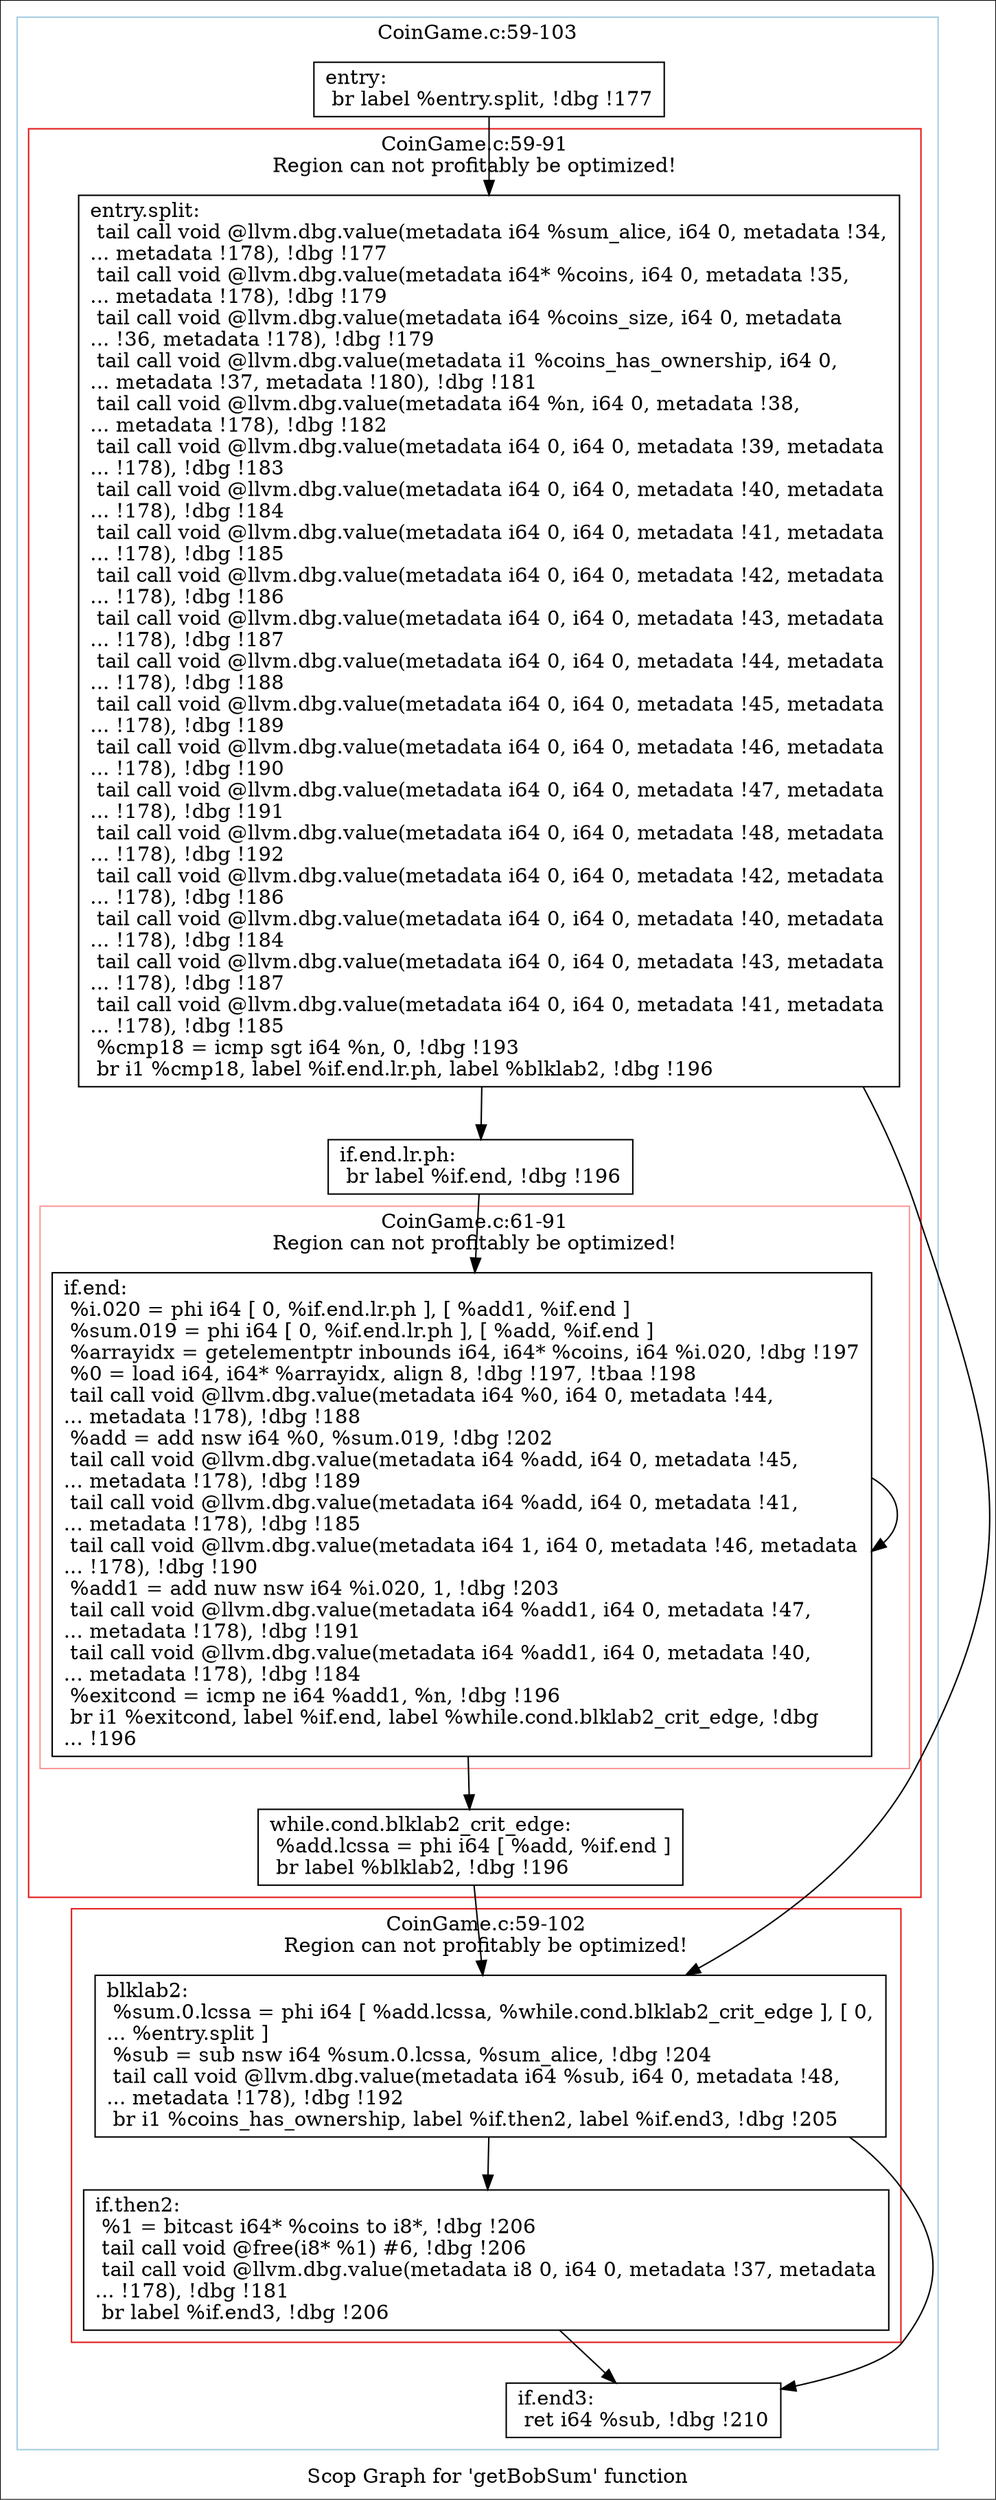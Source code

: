 digraph "Scop Graph for 'getBobSum' function" {
	label="Scop Graph for 'getBobSum' function";

	Node0x94529e0 [shape=record,label="{entry:\l  br label %entry.split, !dbg !177\l}"];
	Node0x94529e0 -> Node0x94d3410;
	Node0x94d3410 [shape=record,label="{entry.split:                                      \l  tail call void @llvm.dbg.value(metadata i64 %sum_alice, i64 0, metadata !34,\l... metadata !178), !dbg !177\l  tail call void @llvm.dbg.value(metadata i64* %coins, i64 0, metadata !35,\l... metadata !178), !dbg !179\l  tail call void @llvm.dbg.value(metadata i64 %coins_size, i64 0, metadata\l... !36, metadata !178), !dbg !179\l  tail call void @llvm.dbg.value(metadata i1 %coins_has_ownership, i64 0,\l... metadata !37, metadata !180), !dbg !181\l  tail call void @llvm.dbg.value(metadata i64 %n, i64 0, metadata !38,\l... metadata !178), !dbg !182\l  tail call void @llvm.dbg.value(metadata i64 0, i64 0, metadata !39, metadata\l... !178), !dbg !183\l  tail call void @llvm.dbg.value(metadata i64 0, i64 0, metadata !40, metadata\l... !178), !dbg !184\l  tail call void @llvm.dbg.value(metadata i64 0, i64 0, metadata !41, metadata\l... !178), !dbg !185\l  tail call void @llvm.dbg.value(metadata i64 0, i64 0, metadata !42, metadata\l... !178), !dbg !186\l  tail call void @llvm.dbg.value(metadata i64 0, i64 0, metadata !43, metadata\l... !178), !dbg !187\l  tail call void @llvm.dbg.value(metadata i64 0, i64 0, metadata !44, metadata\l... !178), !dbg !188\l  tail call void @llvm.dbg.value(metadata i64 0, i64 0, metadata !45, metadata\l... !178), !dbg !189\l  tail call void @llvm.dbg.value(metadata i64 0, i64 0, metadata !46, metadata\l... !178), !dbg !190\l  tail call void @llvm.dbg.value(metadata i64 0, i64 0, metadata !47, metadata\l... !178), !dbg !191\l  tail call void @llvm.dbg.value(metadata i64 0, i64 0, metadata !48, metadata\l... !178), !dbg !192\l  tail call void @llvm.dbg.value(metadata i64 0, i64 0, metadata !42, metadata\l... !178), !dbg !186\l  tail call void @llvm.dbg.value(metadata i64 0, i64 0, metadata !40, metadata\l... !178), !dbg !184\l  tail call void @llvm.dbg.value(metadata i64 0, i64 0, metadata !43, metadata\l... !178), !dbg !187\l  tail call void @llvm.dbg.value(metadata i64 0, i64 0, metadata !41, metadata\l... !178), !dbg !185\l  %cmp18 = icmp sgt i64 %n, 0, !dbg !193\l  br i1 %cmp18, label %if.end.lr.ph, label %blklab2, !dbg !196\l}"];
	Node0x94d3410 -> Node0x949e140;
	Node0x94d3410 -> Node0x944c4c0;
	Node0x949e140 [shape=record,label="{if.end.lr.ph:                                     \l  br label %if.end, !dbg !196\l}"];
	Node0x949e140 -> Node0x94e5d40;
	Node0x94e5d40 [shape=record,label="{if.end:                                           \l  %i.020 = phi i64 [ 0, %if.end.lr.ph ], [ %add1, %if.end ]\l  %sum.019 = phi i64 [ 0, %if.end.lr.ph ], [ %add, %if.end ]\l  %arrayidx = getelementptr inbounds i64, i64* %coins, i64 %i.020, !dbg !197\l  %0 = load i64, i64* %arrayidx, align 8, !dbg !197, !tbaa !198\l  tail call void @llvm.dbg.value(metadata i64 %0, i64 0, metadata !44,\l... metadata !178), !dbg !188\l  %add = add nsw i64 %0, %sum.019, !dbg !202\l  tail call void @llvm.dbg.value(metadata i64 %add, i64 0, metadata !45,\l... metadata !178), !dbg !189\l  tail call void @llvm.dbg.value(metadata i64 %add, i64 0, metadata !41,\l... metadata !178), !dbg !185\l  tail call void @llvm.dbg.value(metadata i64 1, i64 0, metadata !46, metadata\l... !178), !dbg !190\l  %add1 = add nuw nsw i64 %i.020, 1, !dbg !203\l  tail call void @llvm.dbg.value(metadata i64 %add1, i64 0, metadata !47,\l... metadata !178), !dbg !191\l  tail call void @llvm.dbg.value(metadata i64 %add1, i64 0, metadata !40,\l... metadata !178), !dbg !184\l  %exitcond = icmp ne i64 %add1, %n, !dbg !196\l  br i1 %exitcond, label %if.end, label %while.cond.blklab2_crit_edge, !dbg\l... !196\l}"];
	Node0x94e5d40 -> Node0x94e5d40[constraint=false];
	Node0x94e5d40 -> Node0x949fd50;
	Node0x949fd50 [shape=record,label="{while.cond.blklab2_crit_edge:                     \l  %add.lcssa = phi i64 [ %add, %if.end ]\l  br label %blklab2, !dbg !196\l}"];
	Node0x949fd50 -> Node0x944c4c0;
	Node0x944c4c0 [shape=record,label="{blklab2:                                          \l  %sum.0.lcssa = phi i64 [ %add.lcssa, %while.cond.blklab2_crit_edge ], [ 0,\l... %entry.split ]\l  %sub = sub nsw i64 %sum.0.lcssa, %sum_alice, !dbg !204\l  tail call void @llvm.dbg.value(metadata i64 %sub, i64 0, metadata !48,\l... metadata !178), !dbg !192\l  br i1 %coins_has_ownership, label %if.then2, label %if.end3, !dbg !205\l}"];
	Node0x944c4c0 -> Node0x94570b0;
	Node0x944c4c0 -> Node0x944e290;
	Node0x94570b0 [shape=record,label="{if.then2:                                         \l  %1 = bitcast i64* %coins to i8*, !dbg !206\l  tail call void @free(i8* %1) #6, !dbg !206\l  tail call void @llvm.dbg.value(metadata i8 0, i64 0, metadata !37, metadata\l... !178), !dbg !181\l  br label %if.end3, !dbg !206\l}"];
	Node0x94570b0 -> Node0x944e290;
	Node0x944e290 [shape=record,label="{if.end3:                                          \l  ret i64 %sub, !dbg !210\l}"];
	colorscheme = "paired12"
        subgraph cluster_0x94665b0 {
          label = "CoinGame.c:59-103
";
          style = solid;
          color = 1
          subgraph cluster_0x9465f20 {
            label = "CoinGame.c:59-91
Region can not profitably be optimized!";
            style = solid;
            color = 6
            subgraph cluster_0x94661d0 {
              label = "CoinGame.c:61-91
Region can not profitably be optimized!";
              style = solid;
              color = 5
              Node0x94e5d40;
            }
            Node0x94d3410;
            Node0x949e140;
            Node0x949fd50;
          }
          subgraph cluster_0x94662e0 {
            label = "CoinGame.c:59-102
Region can not profitably be optimized!";
            style = solid;
            color = 6
            Node0x944c4c0;
            Node0x94570b0;
          }
          Node0x94529e0;
          Node0x944e290;
        }
}
